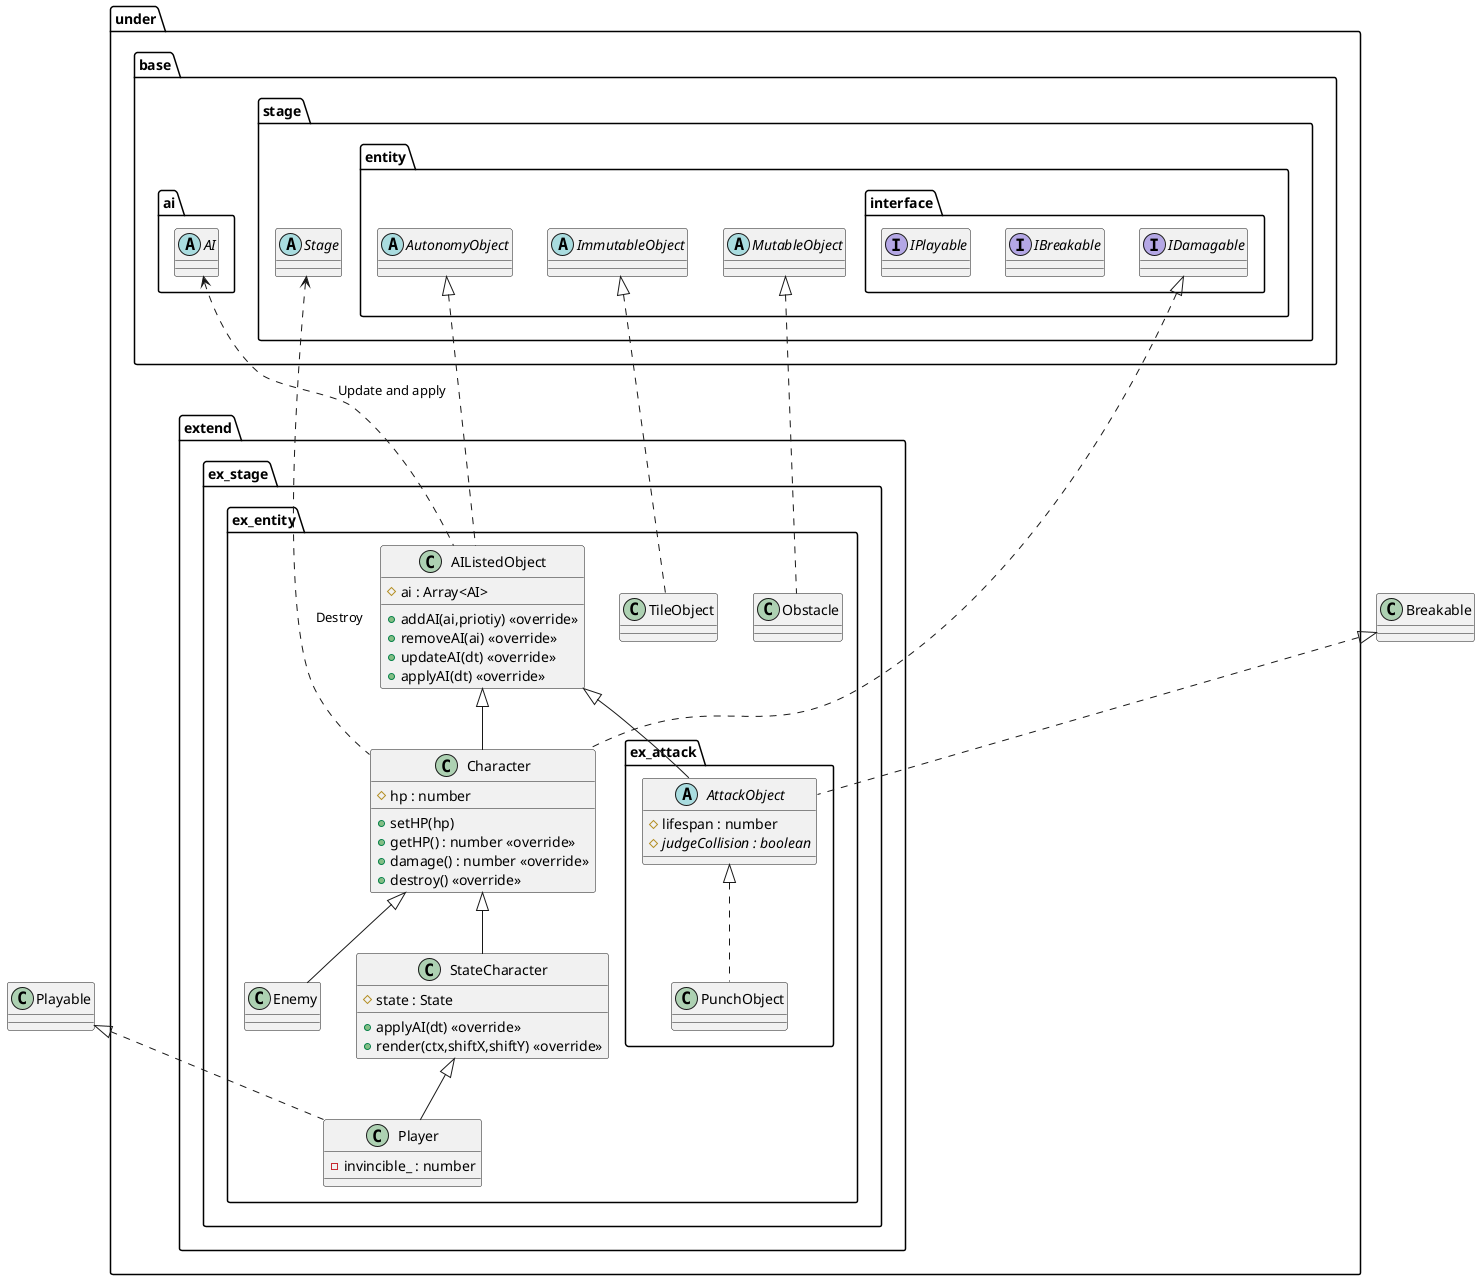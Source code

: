 @startuml EntityExtend
package under {
    package extend {
        package ex_stage {
            package ex_entity {
                class TileObject
                class Obstacle
                class AIListedObject {
                    #ai : Array<AI>
                    +addAI(ai,priotiy) <<override>>
                    +removeAI(ai) <<override>>
                    +updateAI(dt) <<override>>
                    +applyAI(dt) <<override>>
                }
                class Character {
                    #hp : number
                    +setHP(hp)
                    +getHP() : number <<override>>
                    +damage() : number <<override>>
                    +destroy() <<override>>
                }
                class StateCharacter {
                    #state : State
                    +applyAI(dt) <<override>>
                    +render(ctx,shiftX,shiftY) <<override>>
                }
                class Enemy
                class Player {
                    -invincible_ : number
                }

                package ex_attack {
                    abstract AttackObject {
                        #lifespan : number
                        {abstract} #judgeCollision : boolean
                    }
                    class PunchObject
                }
            }
        }
    }
}

package under {
    package base {
        package ai {
            abstract AI
        }
        package stage {
            abstract Stage
            package entity {
                abstract ImmutableObject
                abstract MutableObject
                abstract AutonomyObject
                package interface {
                    interface IDamagable
                    interface IBreakable
                    interface IPlayable
                }
            }
        }
    }
}

AI <.. AIListedObject : Update and apply
Stage <.. Character : Destroy

ImmutableObject <|.. TileObject
MutableObject <|.. Obstacle
AutonomyObject <|.. AIListedObject

AIListedObject <|-- Character
IDamagable <|.. Character
Character <|-- StateCharacter
StateCharacter <|-- Player
Playable <|.. Player
Character <|-- Enemy
AIListedObject <|-- AttackObject
Breakable <|.. AttackObject
AttackObject <|.. PunchObject


@enduml
